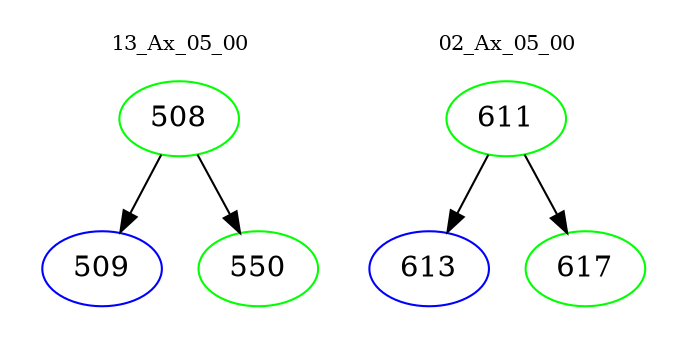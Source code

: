 digraph{
subgraph cluster_0 {
color = white
label = "13_Ax_05_00";
fontsize=10;
T0_508 [label="508", color="green"]
T0_508 -> T0_509 [color="black"]
T0_509 [label="509", color="blue"]
T0_508 -> T0_550 [color="black"]
T0_550 [label="550", color="green"]
}
subgraph cluster_1 {
color = white
label = "02_Ax_05_00";
fontsize=10;
T1_611 [label="611", color="green"]
T1_611 -> T1_613 [color="black"]
T1_613 [label="613", color="blue"]
T1_611 -> T1_617 [color="black"]
T1_617 [label="617", color="green"]
}
}
